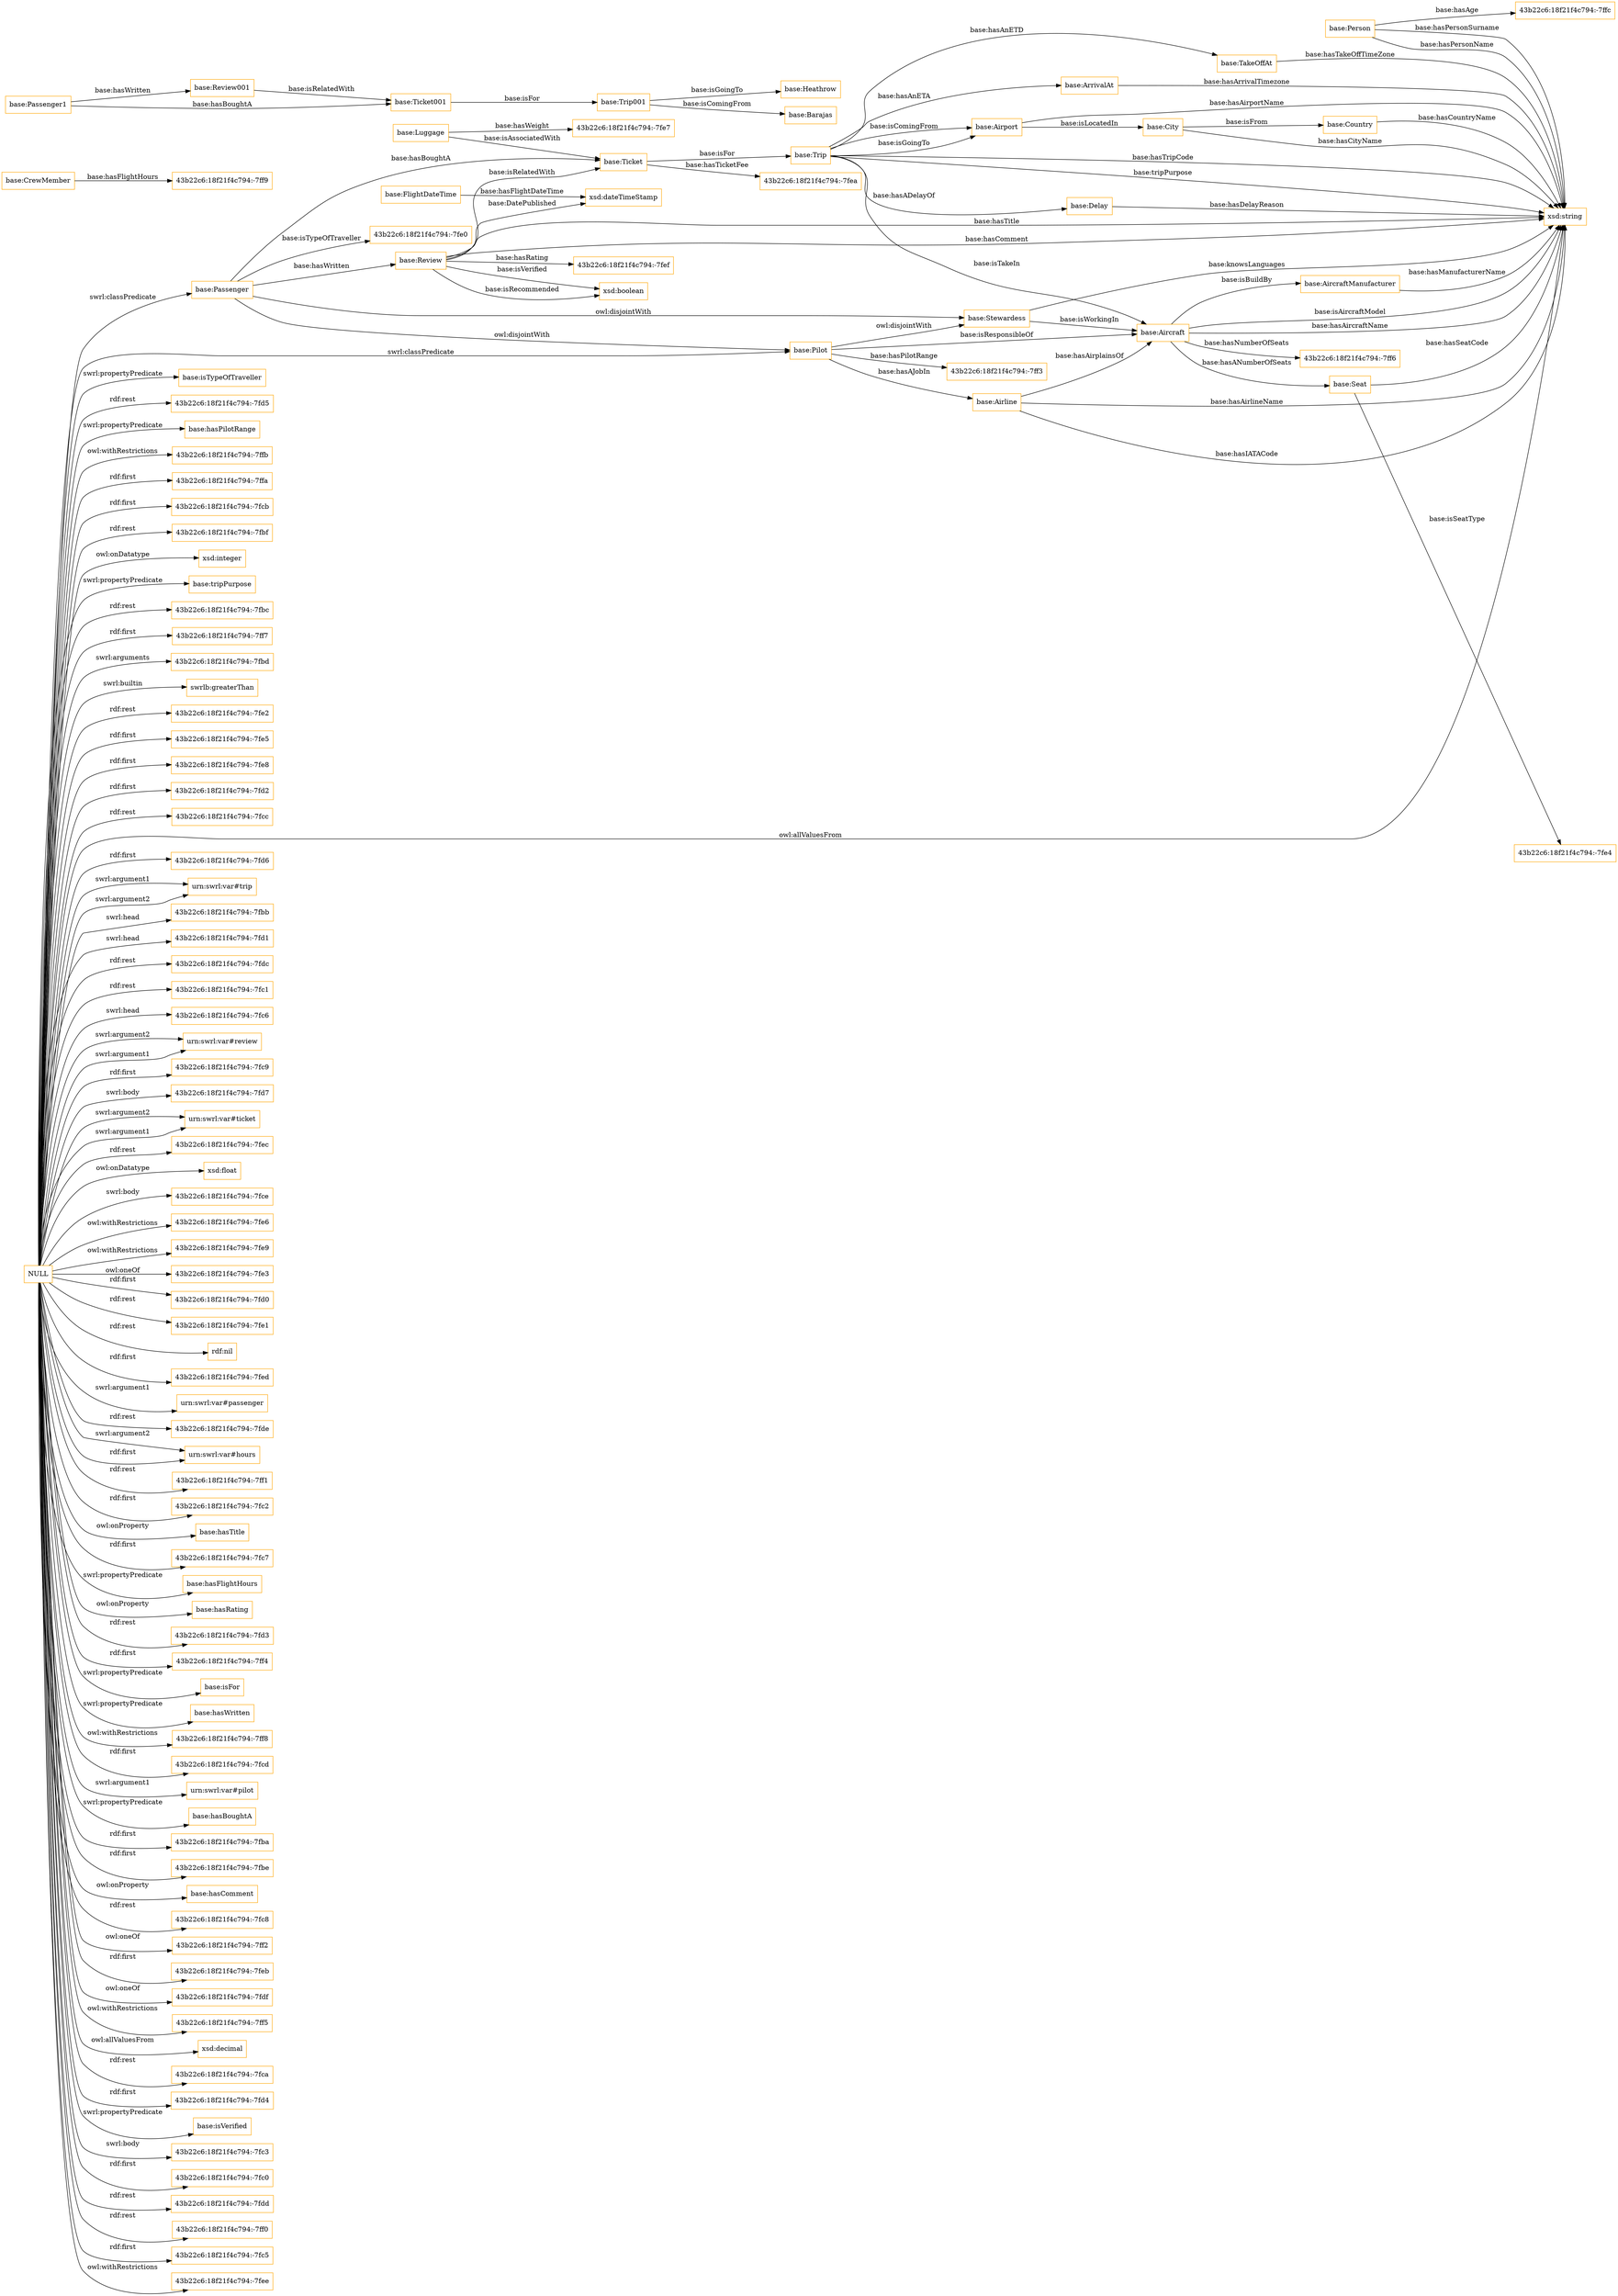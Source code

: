 digraph ar2dtool_diagram { 
rankdir=LR;
size="1501"
node [shape = rectangle, color="orange"]; "base:Delay" "base:FlightDateTime" "base:CrewMember" "base:City" "base:Person" "base:AircraftManufacturer" "base:Aircraft" "base:Review" "base:Trip" "base:Passenger" "base:Seat" "base:TakeOffAt" "base:Pilot" "base:Airline" "base:ArrivalAt" "base:Country" "base:Ticket" "base:Airport" "base:Luggage" "base:Stewardess" ; /*classes style*/
	"NULL" -> "base:isTypeOfTraveller" [ label = "swrl:propertyPredicate" ];
	"NULL" -> "43b22c6:18f21f4c794:-7fd5" [ label = "rdf:rest" ];
	"NULL" -> "base:hasPilotRange" [ label = "swrl:propertyPredicate" ];
	"NULL" -> "43b22c6:18f21f4c794:-7ffb" [ label = "owl:withRestrictions" ];
	"NULL" -> "43b22c6:18f21f4c794:-7ffa" [ label = "rdf:first" ];
	"NULL" -> "43b22c6:18f21f4c794:-7fcb" [ label = "rdf:first" ];
	"NULL" -> "43b22c6:18f21f4c794:-7fbf" [ label = "rdf:rest" ];
	"NULL" -> "xsd:integer" [ label = "owl:onDatatype" ];
	"NULL" -> "base:tripPurpose" [ label = "swrl:propertyPredicate" ];
	"NULL" -> "43b22c6:18f21f4c794:-7fbc" [ label = "rdf:rest" ];
	"NULL" -> "43b22c6:18f21f4c794:-7ff7" [ label = "rdf:first" ];
	"NULL" -> "43b22c6:18f21f4c794:-7fbd" [ label = "swrl:arguments" ];
	"NULL" -> "swrlb:greaterThan" [ label = "swrl:builtin" ];
	"NULL" -> "43b22c6:18f21f4c794:-7fe2" [ label = "rdf:rest" ];
	"NULL" -> "43b22c6:18f21f4c794:-7fe5" [ label = "rdf:first" ];
	"NULL" -> "43b22c6:18f21f4c794:-7fe8" [ label = "rdf:first" ];
	"NULL" -> "43b22c6:18f21f4c794:-7fd2" [ label = "rdf:first" ];
	"NULL" -> "43b22c6:18f21f4c794:-7fcc" [ label = "rdf:rest" ];
	"NULL" -> "xsd:string" [ label = "owl:allValuesFrom" ];
	"NULL" -> "43b22c6:18f21f4c794:-7fd6" [ label = "rdf:first" ];
	"NULL" -> "urn:swrl:var#trip" [ label = "swrl:argument2" ];
	"NULL" -> "43b22c6:18f21f4c794:-7fbb" [ label = "swrl:head" ];
	"NULL" -> "43b22c6:18f21f4c794:-7fd1" [ label = "swrl:head" ];
	"NULL" -> "43b22c6:18f21f4c794:-7fdc" [ label = "rdf:rest" ];
	"NULL" -> "43b22c6:18f21f4c794:-7fc1" [ label = "rdf:rest" ];
	"NULL" -> "43b22c6:18f21f4c794:-7fc6" [ label = "swrl:head" ];
	"NULL" -> "base:Passenger" [ label = "swrl:classPredicate" ];
	"NULL" -> "urn:swrl:var#review" [ label = "swrl:argument1" ];
	"NULL" -> "43b22c6:18f21f4c794:-7fc9" [ label = "rdf:first" ];
	"NULL" -> "43b22c6:18f21f4c794:-7fd7" [ label = "swrl:body" ];
	"NULL" -> "urn:swrl:var#ticket" [ label = "swrl:argument1" ];
	"NULL" -> "urn:swrl:var#ticket" [ label = "swrl:argument2" ];
	"NULL" -> "43b22c6:18f21f4c794:-7fec" [ label = "rdf:rest" ];
	"NULL" -> "xsd:float" [ label = "owl:onDatatype" ];
	"NULL" -> "43b22c6:18f21f4c794:-7fce" [ label = "swrl:body" ];
	"NULL" -> "43b22c6:18f21f4c794:-7fe6" [ label = "owl:withRestrictions" ];
	"NULL" -> "43b22c6:18f21f4c794:-7fe9" [ label = "owl:withRestrictions" ];
	"NULL" -> "43b22c6:18f21f4c794:-7fe3" [ label = "owl:oneOf" ];
	"NULL" -> "43b22c6:18f21f4c794:-7fd0" [ label = "rdf:first" ];
	"NULL" -> "43b22c6:18f21f4c794:-7fe1" [ label = "rdf:rest" ];
	"NULL" -> "rdf:nil" [ label = "rdf:rest" ];
	"NULL" -> "43b22c6:18f21f4c794:-7fed" [ label = "rdf:first" ];
	"NULL" -> "urn:swrl:var#passenger" [ label = "swrl:argument1" ];
	"NULL" -> "urn:swrl:var#trip" [ label = "swrl:argument1" ];
	"NULL" -> "43b22c6:18f21f4c794:-7fde" [ label = "rdf:rest" ];
	"NULL" -> "urn:swrl:var#hours" [ label = "rdf:first" ];
	"NULL" -> "43b22c6:18f21f4c794:-7ff1" [ label = "rdf:rest" ];
	"NULL" -> "43b22c6:18f21f4c794:-7fc2" [ label = "rdf:first" ];
	"NULL" -> "base:hasTitle" [ label = "owl:onProperty" ];
	"NULL" -> "43b22c6:18f21f4c794:-7fc7" [ label = "rdf:first" ];
	"NULL" -> "urn:swrl:var#hours" [ label = "swrl:argument2" ];
	"NULL" -> "base:hasFlightHours" [ label = "swrl:propertyPredicate" ];
	"NULL" -> "base:hasRating" [ label = "owl:onProperty" ];
	"NULL" -> "43b22c6:18f21f4c794:-7fd3" [ label = "rdf:rest" ];
	"NULL" -> "43b22c6:18f21f4c794:-7ff4" [ label = "rdf:first" ];
	"NULL" -> "base:isFor" [ label = "swrl:propertyPredicate" ];
	"NULL" -> "base:hasWritten" [ label = "swrl:propertyPredicate" ];
	"NULL" -> "43b22c6:18f21f4c794:-7ff8" [ label = "owl:withRestrictions" ];
	"NULL" -> "43b22c6:18f21f4c794:-7fcd" [ label = "rdf:first" ];
	"NULL" -> "urn:swrl:var#pilot" [ label = "swrl:argument1" ];
	"NULL" -> "base:hasBoughtA" [ label = "swrl:propertyPredicate" ];
	"NULL" -> "43b22c6:18f21f4c794:-7fba" [ label = "rdf:first" ];
	"NULL" -> "43b22c6:18f21f4c794:-7fbe" [ label = "rdf:first" ];
	"NULL" -> "base:hasComment" [ label = "owl:onProperty" ];
	"NULL" -> "urn:swrl:var#review" [ label = "swrl:argument2" ];
	"NULL" -> "43b22c6:18f21f4c794:-7fc8" [ label = "rdf:rest" ];
	"NULL" -> "43b22c6:18f21f4c794:-7ff2" [ label = "owl:oneOf" ];
	"NULL" -> "43b22c6:18f21f4c794:-7feb" [ label = "rdf:first" ];
	"NULL" -> "43b22c6:18f21f4c794:-7fdf" [ label = "owl:oneOf" ];
	"NULL" -> "43b22c6:18f21f4c794:-7ff5" [ label = "owl:withRestrictions" ];
	"NULL" -> "xsd:decimal" [ label = "owl:allValuesFrom" ];
	"NULL" -> "43b22c6:18f21f4c794:-7fca" [ label = "rdf:rest" ];
	"NULL" -> "43b22c6:18f21f4c794:-7fd4" [ label = "rdf:first" ];
	"NULL" -> "base:Pilot" [ label = "swrl:classPredicate" ];
	"NULL" -> "base:isVerified" [ label = "swrl:propertyPredicate" ];
	"NULL" -> "43b22c6:18f21f4c794:-7fc3" [ label = "swrl:body" ];
	"NULL" -> "43b22c6:18f21f4c794:-7fc0" [ label = "rdf:first" ];
	"NULL" -> "43b22c6:18f21f4c794:-7fdd" [ label = "rdf:rest" ];
	"NULL" -> "43b22c6:18f21f4c794:-7ff0" [ label = "rdf:rest" ];
	"NULL" -> "43b22c6:18f21f4c794:-7fc5" [ label = "rdf:first" ];
	"NULL" -> "43b22c6:18f21f4c794:-7fee" [ label = "owl:withRestrictions" ];
	"base:Passenger1" -> "base:Review001" [ label = "base:hasWritten" ];
	"base:Passenger1" -> "base:Ticket001" [ label = "base:hasBoughtA" ];
	"base:Ticket001" -> "base:Trip001" [ label = "base:isFor" ];
	"base:Pilot" -> "base:Stewardess" [ label = "owl:disjointWith" ];
	"base:Passenger" -> "base:Stewardess" [ label = "owl:disjointWith" ];
	"base:Passenger" -> "base:Pilot" [ label = "owl:disjointWith" ];
	"base:Trip001" -> "base:Heathrow" [ label = "base:isGoingTo" ];
	"base:Trip001" -> "base:Barajas" [ label = "base:isComingFrom" ];
	"base:Review001" -> "base:Ticket001" [ label = "base:isRelatedWith" ];
	"base:Passenger" -> "base:Review" [ label = "base:hasWritten" ];
	"base:Passenger" -> "base:Ticket" [ label = "base:hasBoughtA" ];
	"base:Review" -> "xsd:dateTimeStamp" [ label = "base:DatePublished" ];
	"base:Airport" -> "xsd:string" [ label = "base:hasAirportName" ];
	"base:Aircraft" -> "43b22c6:18f21f4c794:-7ff6" [ label = "base:hasNumberOfSeats" ];
	"base:Airline" -> "xsd:string" [ label = "base:hasAirlineName" ];
	"base:Person" -> "xsd:string" [ label = "base:hasPersonSurname" ];
	"base:Trip" -> "base:Delay" [ label = "base:hasADelayOf" ];
	"base:Pilot" -> "43b22c6:18f21f4c794:-7ff3" [ label = "base:hasPilotRange" ];
	"base:Country" -> "xsd:string" [ label = "base:hasCountryName" ];
	"base:Ticket" -> "43b22c6:18f21f4c794:-7fea" [ label = "base:hasTicketFee" ];
	"base:Seat" -> "43b22c6:18f21f4c794:-7fe4" [ label = "base:isSeatType" ];
	"base:Review" -> "base:Ticket" [ label = "base:isRelatedWith" ];
	"base:Passenger" -> "43b22c6:18f21f4c794:-7fe0" [ label = "base:isTypeOfTraveller" ];
	"base:FlightDateTime" -> "xsd:dateTimeStamp" [ label = "base:hasFlightDateTime" ];
	"base:Trip" -> "xsd:string" [ label = "base:hasTripCode" ];
	"base:Person" -> "xsd:string" [ label = "base:hasPersonName" ];
	"base:Delay" -> "xsd:string" [ label = "base:hasDelayReason" ];
	"base:Aircraft" -> "xsd:string" [ label = "base:isAircraftModel" ];
	"base:Airline" -> "xsd:string" [ label = "base:hasIATACode" ];
	"base:ArrivalAt" -> "xsd:string" [ label = "base:hasArrivalTimezone" ];
	"base:Pilot" -> "base:Aircraft" [ label = "base:isResponsibleOf" ];
	"base:Pilot" -> "base:Airline" [ label = "base:hasAJobIn" ];
	"base:Trip" -> "base:Airport" [ label = "base:isComingFrom" ];
	"base:Review" -> "43b22c6:18f21f4c794:-7fef" [ label = "base:hasRating" ];
	"base:Luggage" -> "base:Ticket" [ label = "base:isAssociatedWith" ];
	"base:Aircraft" -> "base:Seat" [ label = "base:hasANumberOfSeats" ];
	"base:Aircraft" -> "xsd:string" [ label = "base:hasAircraftName" ];
	"base:Stewardess" -> "base:Aircraft" [ label = "base:isWorkingIn" ];
	"base:Airport" -> "base:City" [ label = "base:isLocatedIn" ];
	"base:City" -> "xsd:string" [ label = "base:hasCityName" ];
	"base:Luggage" -> "43b22c6:18f21f4c794:-7fe7" [ label = "base:hasWeight" ];
	"base:Airline" -> "base:Aircraft" [ label = "base:hasAirplainsOf" ];
	"base:Review" -> "xsd:string" [ label = "base:hasTitle" ];
	"base:Review" -> "xsd:string" [ label = "base:hasComment" ];
	"base:Review" -> "xsd:boolean" [ label = "base:isVerified" ];
	"base:Ticket" -> "base:Trip" [ label = "base:isFor" ];
	"base:Trip" -> "base:TakeOffAt" [ label = "base:hasAnETD" ];
	"base:Trip" -> "base:ArrivalAt" [ label = "base:hasAnETA" ];
	"base:Trip" -> "base:Airport" [ label = "base:isGoingTo" ];
	"base:Trip" -> "base:Aircraft" [ label = "base:isTakeIn" ];
	"base:Review" -> "xsd:boolean" [ label = "base:isRecommended" ];
	"base:Stewardess" -> "xsd:string" [ label = "base:knowsLanguages" ];
	"base:Trip" -> "xsd:string" [ label = "base:tripPurpose" ];
	"base:Person" -> "43b22c6:18f21f4c794:-7ffc" [ label = "base:hasAge" ];
	"base:Aircraft" -> "base:AircraftManufacturer" [ label = "base:isBuildBy" ];
	"base:TakeOffAt" -> "xsd:string" [ label = "base:hasTakeOffTimeZone" ];
	"base:AircraftManufacturer" -> "xsd:string" [ label = "base:hasManufacturerName" ];
	"base:City" -> "base:Country" [ label = "base:isFrom" ];
	"base:Seat" -> "xsd:string" [ label = "base:hasSeatCode" ];
	"base:CrewMember" -> "43b22c6:18f21f4c794:-7ff9" [ label = "base:hasFlightHours" ];

}
